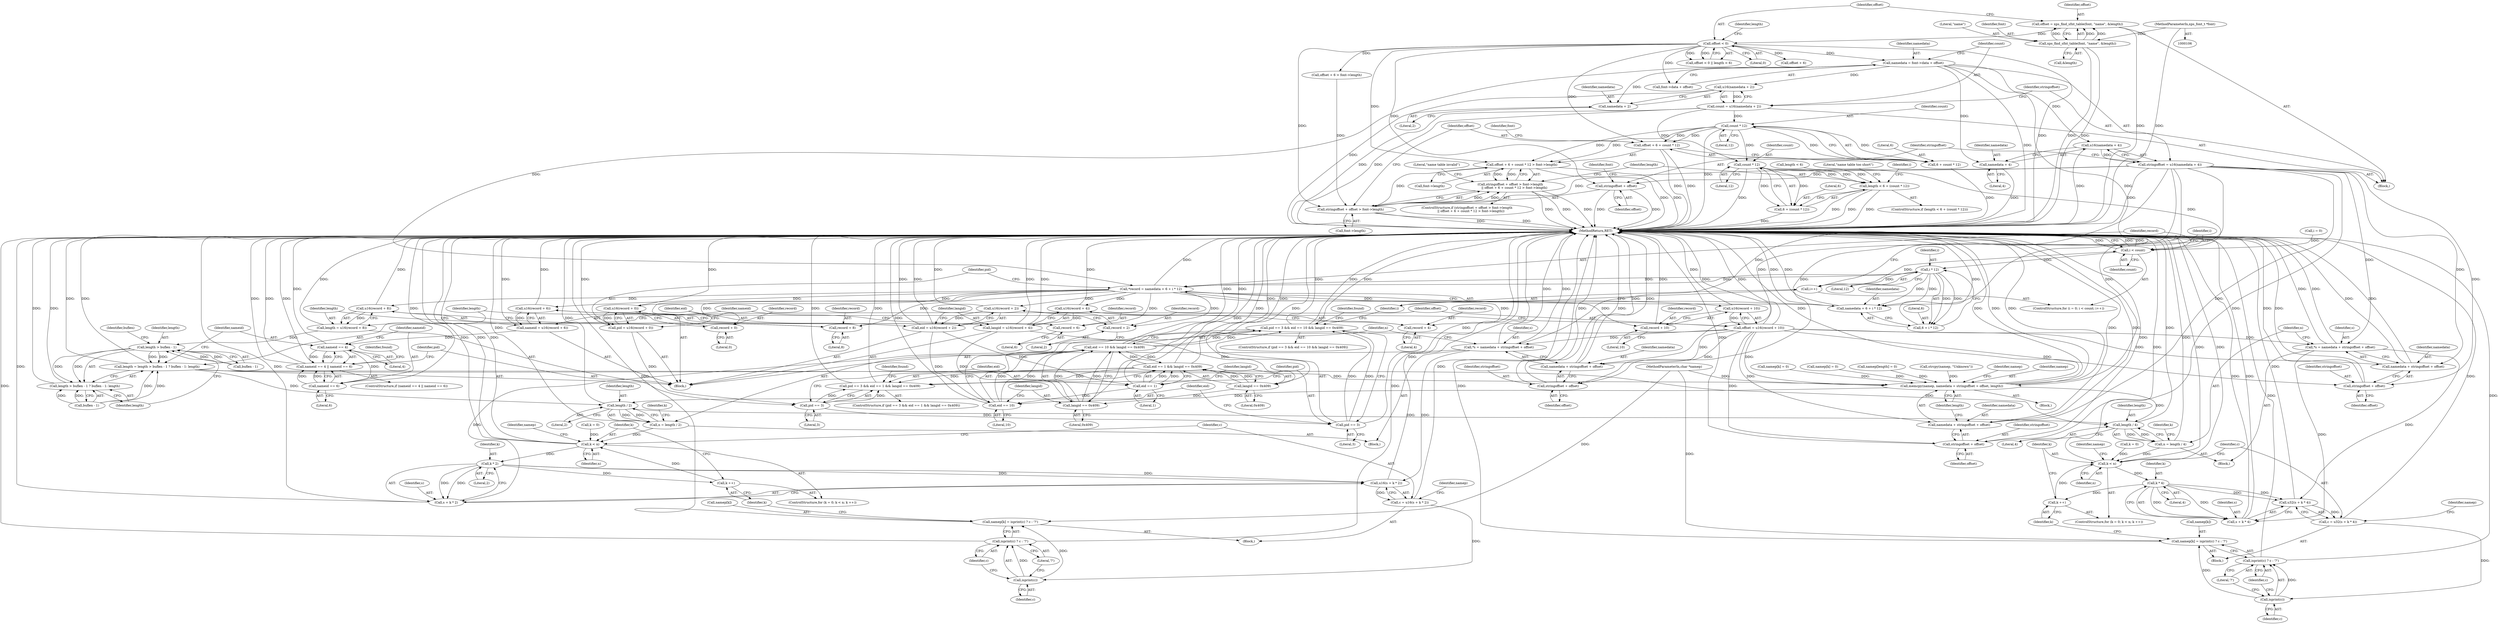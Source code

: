 digraph "0_ghostscript_3c2aebbedd37fab054e80f2e315de07d7e9b5bdb@integer" {
"1000156" [label="(Call,namedata = font->data + offset)"];
"1000134" [label="(Call,offset < 0)"];
"1000125" [label="(Call,offset = xps_find_sfnt_table(font, \"name\", &length))"];
"1000127" [label="(Call,xps_find_sfnt_table(font, \"name\", &length))"];
"1000107" [label="(MethodParameterIn,xps_font_t *font)"];
"1000165" [label="(Call,u16(namedata + 2))"];
"1000163" [label="(Call,count = u16(namedata + 2))"];
"1000189" [label="(Call,count * 12)"];
"1000184" [label="(Call,offset + 6 + count * 12 > font->length)"];
"1000176" [label="(Call,stringoffset + offset > font->length\n        || offset + 6 + count * 12 > font->length)"];
"1000185" [label="(Call,offset + 6 + count * 12)"];
"1000187" [label="(Call,6 + count * 12)"];
"1000204" [label="(Call,count * 12)"];
"1000200" [label="(Call,length < 6 + (count * 12))"];
"1000202" [label="(Call,6 + (count * 12))"];
"1000215" [label="(Call,i < count)"];
"1000228" [label="(Call,i * 12)"];
"1000218" [label="(Call,i++)"];
"1000222" [label="(Call,*record = namedata + 6 + i * 12)"];
"1000234" [label="(Call,u16(record + 0))"];
"1000232" [label="(Call,pid = u16(record + 0))"];
"1000315" [label="(Call,pid == 3)"];
"1000314" [label="(Call,pid == 3 && eid == 1 && langid == 0x409)"];
"1000383" [label="(Call,pid == 3)"];
"1000382" [label="(Call,pid == 3 && eid == 10 && langid == 0x409)"];
"1000235" [label="(Call,record + 0)"];
"1000241" [label="(Call,u16(record + 2))"];
"1000239" [label="(Call,eid = u16(record + 2))"];
"1000319" [label="(Call,eid == 1)"];
"1000318" [label="(Call,eid == 1 && langid == 0x409)"];
"1000386" [label="(Call,eid == 10 && langid == 0x409)"];
"1000387" [label="(Call,eid == 10)"];
"1000242" [label="(Call,record + 2)"];
"1000248" [label="(Call,u16(record + 4))"];
"1000246" [label="(Call,langid = u16(record + 4))"];
"1000322" [label="(Call,langid == 0x409)"];
"1000390" [label="(Call,langid == 0x409)"];
"1000249" [label="(Call,record + 4)"];
"1000255" [label="(Call,u16(record + 6))"];
"1000253" [label="(Call,nameid = u16(record + 6))"];
"1000285" [label="(Call,nameid == 4)"];
"1000284" [label="(Call,nameid == 4 || nameid == 6)"];
"1000288" [label="(Call,nameid == 6)"];
"1000256" [label="(Call,record + 6)"];
"1000261" [label="(Call,u16(record + 8))"];
"1000259" [label="(Call,length = u16(record + 8))"];
"1000274" [label="(Call,length > buflen - 1)"];
"1000271" [label="(Call,length = length > buflen - 1 ? buflen - 1: length)"];
"1000297" [label="(Call,memcpy(namep, namedata + stringoffset + offset, length))"];
"1000342" [label="(Call,length / 2)"];
"1000340" [label="(Call,n = length / 2)"];
"1000349" [label="(Call,k < n)"];
"1000361" [label="(Call,k * 2)"];
"1000352" [label="(Call,k ++)"];
"1000358" [label="(Call,u16(s + k * 2))"];
"1000356" [label="(Call,c = u16(s + k * 2))"];
"1000369" [label="(Call,isprint(c))"];
"1000364" [label="(Call,namep[k] = isprint(c) ? c : '?')"];
"1000368" [label="(Call,isprint(c) ? c : '?')"];
"1000359" [label="(Call,s + k * 2)"];
"1000410" [label="(Call,length / 4)"];
"1000408" [label="(Call,n = length / 4)"];
"1000417" [label="(Call,k < n)"];
"1000429" [label="(Call,k * 4)"];
"1000420" [label="(Call,k ++)"];
"1000426" [label="(Call,u32(s + k * 4))"];
"1000424" [label="(Call,c = u32(s + k * 4))"];
"1000437" [label="(Call,isprint(c))"];
"1000432" [label="(Call,namep[k] = isprint(c) ? c : '?')"];
"1000436" [label="(Call,isprint(c) ? c : '?')"];
"1000427" [label="(Call,s + k * 4)"];
"1000273" [label="(Call,length > buflen - 1 ? buflen - 1: length)"];
"1000262" [label="(Call,record + 8)"];
"1000267" [label="(Call,u16(record + 10))"];
"1000265" [label="(Call,offset = u16(record + 10))"];
"1000299" [label="(Call,namedata + stringoffset + offset)"];
"1000301" [label="(Call,stringoffset + offset)"];
"1000332" [label="(Call,*s = namedata + stringoffset + offset)"];
"1000334" [label="(Call,namedata + stringoffset + offset)"];
"1000336" [label="(Call,stringoffset + offset)"];
"1000400" [label="(Call,*s = namedata + stringoffset + offset)"];
"1000402" [label="(Call,namedata + stringoffset + offset)"];
"1000404" [label="(Call,stringoffset + offset)"];
"1000268" [label="(Call,record + 10)"];
"1000224" [label="(Call,namedata + 6 + i * 12)"];
"1000226" [label="(Call,6 + i * 12)"];
"1000166" [label="(Call,namedata + 2)"];
"1000171" [label="(Call,u16(namedata + 4))"];
"1000169" [label="(Call,stringoffset = u16(namedata + 4))"];
"1000177" [label="(Call,stringoffset + offset > font->length)"];
"1000178" [label="(Call,stringoffset + offset)"];
"1000172" [label="(Call,namedata + 4)"];
"1000204" [label="(Call,count * 12)"];
"1000335" [label="(Identifier,namedata)"];
"1000170" [label="(Identifier,stringoffset)"];
"1000191" [label="(Literal,12)"];
"1000257" [label="(Identifier,record)"];
"1000296" [label="(Block,)"];
"1000217" [label="(Identifier,count)"];
"1000284" [label="(Call,nameid == 4 || nameid == 6)"];
"1000398" [label="(Block,)"];
"1000343" [label="(Identifier,length)"];
"1000180" [label="(Identifier,offset)"];
"1000297" [label="(Call,memcpy(namep, namedata + stringoffset + offset, length))"];
"1000436" [label="(Call,isprint(c) ? c : '?')"];
"1000255" [label="(Call,u16(record + 6))"];
"1000409" [label="(Identifier,n)"];
"1000176" [label="(Call,stringoffset + offset > font->length\n        || offset + 6 + count * 12 > font->length)"];
"1000316" [label="(Identifier,pid)"];
"1000323" [label="(Identifier,langid)"];
"1000146" [label="(Call,offset + 6)"];
"1000337" [label="(Identifier,stringoffset)"];
"1000304" [label="(Identifier,length)"];
"1000384" [label="(Identifier,pid)"];
"1000228" [label="(Call,i * 12)"];
"1000419" [label="(Identifier,n)"];
"1000145" [label="(Call,offset + 6 > font->length)"];
"1000362" [label="(Identifier,k)"];
"1000347" [label="(Identifier,k)"];
"1000261" [label="(Call,u16(record + 8))"];
"1000265" [label="(Call,offset = u16(record + 10))"];
"1000248" [label="(Call,u16(record + 4))"];
"1000373" [label="(Call,namep[k] = 0)"];
"1000190" [label="(Identifier,count)"];
"1000387" [label="(Call,eid == 10)"];
"1000350" [label="(Identifier,k)"];
"1000181" [label="(Call,font->length)"];
"1000319" [label="(Call,eid == 1)"];
"1000428" [label="(Identifier,s)"];
"1000126" [label="(Identifier,offset)"];
"1000340" [label="(Call,n = length / 2)"];
"1000375" [label="(Identifier,namep)"];
"1000263" [label="(Identifier,record)"];
"1000299" [label="(Call,namedata + stringoffset + offset)"];
"1000256" [label="(Call,record + 6)"];
"1000420" [label="(Call,k ++)"];
"1000400" [label="(Call,*s = namedata + stringoffset + offset)"];
"1000237" [label="(Literal,0)"];
"1000385" [label="(Literal,3)"];
"1000206" [label="(Literal,12)"];
"1000424" [label="(Call,c = u32(s + k * 4))"];
"1000266" [label="(Identifier,offset)"];
"1000313" [label="(ControlStructure,if (pid == 3 && eid == 1 && langid == 0x409))"];
"1000369" [label="(Call,isprint(c))"];
"1000429" [label="(Call,k * 4)"];
"1000285" [label="(Call,nameid == 4)"];
"1000133" [label="(Call,offset < 0 || length < 6)"];
"1000406" [label="(Identifier,offset)"];
"1000213" [label="(Identifier,i)"];
"1000137" [label="(Call,length < 6)"];
"1000358" [label="(Call,u16(s + k * 2))"];
"1000388" [label="(Identifier,eid)"];
"1000227" [label="(Literal,6)"];
"1000381" [label="(ControlStructure,if (pid == 3 && eid == 10 && langid == 0x409))"];
"1000426" [label="(Call,u32(s + k * 4))"];
"1000165" [label="(Call,u16(namedata + 2))"];
"1000239" [label="(Call,eid = u16(record + 2))"];
"1000356" [label="(Call,c = u16(s + k * 2))"];
"1000244" [label="(Literal,2)"];
"1000258" [label="(Literal,6)"];
"1000417" [label="(Call,k < n)"];
"1000202" [label="(Call,6 + (count * 12))"];
"1000251" [label="(Literal,4)"];
"1000193" [label="(Identifier,font)"];
"1000315" [label="(Call,pid == 3)"];
"1000328" [label="(Identifier,found)"];
"1000354" [label="(Block,)"];
"1000216" [label="(Identifier,i)"];
"1000219" [label="(Identifier,i)"];
"1000443" [label="(Identifier,namep)"];
"1000414" [label="(Call,k = 0)"];
"1000431" [label="(Literal,4)"];
"1000289" [label="(Identifier,nameid)"];
"1000430" [label="(Identifier,k)"];
"1000156" [label="(Call,namedata = font->data + offset)"];
"1000177" [label="(Call,stringoffset + offset > font->length)"];
"1000314" [label="(Call,pid == 3 && eid == 1 && langid == 0x409)"];
"1000427" [label="(Call,s + k * 4)"];
"1000336" [label="(Call,stringoffset + offset)"];
"1000365" [label="(Call,namep[k])"];
"1000127" [label="(Call,xps_find_sfnt_table(font, \"name\", &length))"];
"1000224" [label="(Call,namedata + 6 + i * 12)"];
"1000334" [label="(Call,namedata + stringoffset + offset)"];
"1000267" [label="(Call,u16(record + 10))"];
"1000346" [label="(Call,k = 0)"];
"1000404" [label="(Call,stringoffset + offset)"];
"1000422" [label="(Block,)"];
"1000441" [label="(Call,namep[k] = 0)"];
"1000402" [label="(Call,namedata + stringoffset + offset)"];
"1000382" [label="(Call,pid == 3 && eid == 10 && langid == 0x409)"];
"1000421" [label="(Identifier,k)"];
"1000440" [label="(Literal,'?')"];
"1000167" [label="(Identifier,namedata)"];
"1000188" [label="(Literal,6)"];
"1000345" [label="(ControlStructure,for (k = 0; k < n; k ++))"];
"1000333" [label="(Identifier,s)"];
"1000415" [label="(Identifier,k)"];
"1000199" [label="(ControlStructure,if (length < 6 + (count * 12)))"];
"1000192" [label="(Call,font->length)"];
"1000396" [label="(Identifier,found)"];
"1000226" [label="(Call,6 + i * 12)"];
"1000185" [label="(Call,offset + 6 + count * 12)"];
"1000264" [label="(Literal,8)"];
"1000408" [label="(Call,n = length / 4)"];
"1000242" [label="(Call,record + 2)"];
"1000403" [label="(Identifier,namedata)"];
"1000320" [label="(Identifier,eid)"];
"1000283" [label="(ControlStructure,if (nameid == 4 || nameid == 6))"];
"1000332" [label="(Call,*s = namedata + stringoffset + offset)"];
"1000425" [label="(Identifier,c)"];
"1000352" [label="(Call,k ++)"];
"1000338" [label="(Identifier,offset)"];
"1000171" [label="(Call,u16(namedata + 4))"];
"1000215" [label="(Call,i < count)"];
"1000230" [label="(Literal,12)"];
"1000243" [label="(Identifier,record)"];
"1000290" [label="(Literal,6)"];
"1000305" [label="(Call,namep[length] = 0)"];
"1000175" [label="(ControlStructure,if (stringoffset + offset > font->length\n        || offset + 6 + count * 12 > font->length))"];
"1000249" [label="(Call,record + 4)"];
"1000166" [label="(Call,namedata + 2)"];
"1000247" [label="(Identifier,langid)"];
"1000392" [label="(Literal,0x409)"];
"1000364" [label="(Call,namep[k] = isprint(c) ? c : '?')"];
"1000246" [label="(Call,langid = u16(record + 4))"];
"1000212" [label="(Call,i = 0)"];
"1000174" [label="(Literal,4)"];
"1000225" [label="(Identifier,namedata)"];
"1000125" [label="(Call,offset = xps_find_sfnt_table(font, \"name\", &length))"];
"1000439" [label="(Identifier,c)"];
"1000302" [label="(Identifier,stringoffset)"];
"1000253" [label="(Call,nameid = u16(record + 6))"];
"1000234" [label="(Call,u16(record + 0))"];
"1000342" [label="(Call,length / 2)"];
"1000182" [label="(Identifier,font)"];
"1000223" [label="(Identifier,record)"];
"1000218" [label="(Call,i++)"];
"1000361" [label="(Call,k * 2)"];
"1000412" [label="(Literal,4)"];
"1000122" [label="(Call,strcpy(namep, \"Unknown\"))"];
"1000303" [label="(Identifier,offset)"];
"1000351" [label="(Identifier,n)"];
"1000279" [label="(Call,buflen - 1)"];
"1000179" [label="(Identifier,stringoffset)"];
"1000250" [label="(Identifier,record)"];
"1000433" [label="(Call,namep[k])"];
"1000434" [label="(Identifier,namep)"];
"1000189" [label="(Call,count * 12)"];
"1000280" [label="(Identifier,buflen)"];
"1000241" [label="(Call,u16(record + 2))"];
"1000205" [label="(Identifier,count)"];
"1000410" [label="(Call,length / 4)"];
"1000383" [label="(Call,pid == 3)"];
"1000240" [label="(Identifier,eid)"];
"1000330" [label="(Block,)"];
"1000129" [label="(Literal,\"name\")"];
"1000401" [label="(Identifier,s)"];
"1000405" [label="(Identifier,stringoffset)"];
"1000110" [label="(Block,)"];
"1000187" [label="(Call,6 + count * 12)"];
"1000260" [label="(Identifier,length)"];
"1000437" [label="(Call,isprint(c))"];
"1000211" [label="(ControlStructure,for (i = 0; i < count; i++))"];
"1000184" [label="(Call,offset + 6 + count * 12 > font->length)"];
"1000288" [label="(Call,nameid == 6)"];
"1000318" [label="(Call,eid == 1 && langid == 0x409)"];
"1000169" [label="(Call,stringoffset = u16(namedata + 4))"];
"1000368" [label="(Call,isprint(c) ? c : '?')"];
"1000233" [label="(Identifier,pid)"];
"1000341" [label="(Identifier,n)"];
"1000307" [label="(Identifier,namep)"];
"1000301" [label="(Call,stringoffset + offset)"];
"1000360" [label="(Identifier,s)"];
"1000321" [label="(Literal,1)"];
"1000391" [label="(Identifier,langid)"];
"1000282" [label="(Identifier,length)"];
"1000294" [label="(Identifier,found)"];
"1000349" [label="(Call,k < n)"];
"1000128" [label="(Identifier,font)"];
"1000268" [label="(Call,record + 10)"];
"1000322" [label="(Call,langid == 0x409)"];
"1000418" [label="(Identifier,k)"];
"1000235" [label="(Call,record + 0)"];
"1000186" [label="(Identifier,offset)"];
"1000107" [label="(MethodParameterIn,xps_font_t *font)"];
"1000274" [label="(Call,length > buflen - 1)"];
"1000135" [label="(Identifier,offset)"];
"1000232" [label="(Call,pid = u16(record + 0))"];
"1000438" [label="(Identifier,c)"];
"1000197" [label="(Literal,\"name table invalid\")"];
"1000359" [label="(Call,s + k * 2)"];
"1000164" [label="(Identifier,count)"];
"1000138" [label="(Identifier,length)"];
"1000275" [label="(Identifier,length)"];
"1000229" [label="(Identifier,i)"];
"1000273" [label="(Call,length > buflen - 1 ? buflen - 1: length)"];
"1000203" [label="(Literal,6)"];
"1000262" [label="(Call,record + 8)"];
"1000254" [label="(Identifier,nameid)"];
"1000286" [label="(Identifier,nameid)"];
"1000163" [label="(Call,count = u16(namedata + 2))"];
"1000201" [label="(Identifier,length)"];
"1000357" [label="(Identifier,c)"];
"1000366" [label="(Identifier,namep)"];
"1000413" [label="(ControlStructure,for (k = 0; k < n; k ++))"];
"1000173" [label="(Identifier,namedata)"];
"1000236" [label="(Identifier,record)"];
"1000157" [label="(Identifier,namedata)"];
"1000372" [label="(Literal,'?')"];
"1000270" [label="(Literal,10)"];
"1000272" [label="(Identifier,length)"];
"1000136" [label="(Literal,0)"];
"1000271" [label="(Call,length = length > buflen - 1 ? buflen - 1: length)"];
"1000353" [label="(Identifier,k)"];
"1000300" [label="(Identifier,namedata)"];
"1000220" [label="(Block,)"];
"1000390" [label="(Call,langid == 0x409)"];
"1000287" [label="(Literal,4)"];
"1000158" [label="(Call,font->data + offset)"];
"1000298" [label="(Identifier,namep)"];
"1000269" [label="(Identifier,record)"];
"1000200" [label="(Call,length < 6 + (count * 12))"];
"1000317" [label="(Literal,3)"];
"1000209" [label="(Literal,\"name table too short\")"];
"1000222" [label="(Call,*record = namedata + 6 + i * 12)"];
"1000370" [label="(Identifier,c)"];
"1000371" [label="(Identifier,c)"];
"1000363" [label="(Literal,2)"];
"1000389" [label="(Literal,10)"];
"1000344" [label="(Literal,2)"];
"1000259" [label="(Call,length = u16(record + 8))"];
"1000178" [label="(Call,stringoffset + offset)"];
"1000386" [label="(Call,eid == 10 && langid == 0x409)"];
"1000324" [label="(Literal,0x409)"];
"1000411" [label="(Identifier,length)"];
"1000130" [label="(Call,&length)"];
"1000108" [label="(MethodParameterIn,char *namep)"];
"1000134" [label="(Call,offset < 0)"];
"1000276" [label="(Call,buflen - 1)"];
"1000432" [label="(Call,namep[k] = isprint(c) ? c : '?')"];
"1000168" [label="(Literal,2)"];
"1000172" [label="(Call,namedata + 4)"];
"1000449" [label="(MethodReturn,RET)"];
"1000156" -> "1000110"  [label="AST: "];
"1000156" -> "1000158"  [label="CFG: "];
"1000157" -> "1000156"  [label="AST: "];
"1000158" -> "1000156"  [label="AST: "];
"1000164" -> "1000156"  [label="CFG: "];
"1000156" -> "1000449"  [label="DDG: "];
"1000134" -> "1000156"  [label="DDG: "];
"1000156" -> "1000165"  [label="DDG: "];
"1000156" -> "1000166"  [label="DDG: "];
"1000156" -> "1000171"  [label="DDG: "];
"1000156" -> "1000172"  [label="DDG: "];
"1000156" -> "1000222"  [label="DDG: "];
"1000156" -> "1000224"  [label="DDG: "];
"1000134" -> "1000133"  [label="AST: "];
"1000134" -> "1000136"  [label="CFG: "];
"1000135" -> "1000134"  [label="AST: "];
"1000136" -> "1000134"  [label="AST: "];
"1000138" -> "1000134"  [label="CFG: "];
"1000133" -> "1000134"  [label="CFG: "];
"1000134" -> "1000449"  [label="DDG: "];
"1000134" -> "1000133"  [label="DDG: "];
"1000134" -> "1000133"  [label="DDG: "];
"1000125" -> "1000134"  [label="DDG: "];
"1000134" -> "1000145"  [label="DDG: "];
"1000134" -> "1000146"  [label="DDG: "];
"1000134" -> "1000158"  [label="DDG: "];
"1000134" -> "1000177"  [label="DDG: "];
"1000134" -> "1000178"  [label="DDG: "];
"1000134" -> "1000184"  [label="DDG: "];
"1000134" -> "1000185"  [label="DDG: "];
"1000125" -> "1000110"  [label="AST: "];
"1000125" -> "1000127"  [label="CFG: "];
"1000126" -> "1000125"  [label="AST: "];
"1000127" -> "1000125"  [label="AST: "];
"1000135" -> "1000125"  [label="CFG: "];
"1000125" -> "1000449"  [label="DDG: "];
"1000127" -> "1000125"  [label="DDG: "];
"1000127" -> "1000125"  [label="DDG: "];
"1000127" -> "1000125"  [label="DDG: "];
"1000127" -> "1000130"  [label="CFG: "];
"1000128" -> "1000127"  [label="AST: "];
"1000129" -> "1000127"  [label="AST: "];
"1000130" -> "1000127"  [label="AST: "];
"1000127" -> "1000449"  [label="DDG: "];
"1000127" -> "1000449"  [label="DDG: "];
"1000107" -> "1000127"  [label="DDG: "];
"1000107" -> "1000106"  [label="AST: "];
"1000107" -> "1000449"  [label="DDG: "];
"1000165" -> "1000163"  [label="AST: "];
"1000165" -> "1000166"  [label="CFG: "];
"1000166" -> "1000165"  [label="AST: "];
"1000163" -> "1000165"  [label="CFG: "];
"1000165" -> "1000449"  [label="DDG: "];
"1000165" -> "1000163"  [label="DDG: "];
"1000163" -> "1000110"  [label="AST: "];
"1000164" -> "1000163"  [label="AST: "];
"1000170" -> "1000163"  [label="CFG: "];
"1000163" -> "1000449"  [label="DDG: "];
"1000163" -> "1000449"  [label="DDG: "];
"1000163" -> "1000189"  [label="DDG: "];
"1000163" -> "1000204"  [label="DDG: "];
"1000189" -> "1000187"  [label="AST: "];
"1000189" -> "1000191"  [label="CFG: "];
"1000190" -> "1000189"  [label="AST: "];
"1000191" -> "1000189"  [label="AST: "];
"1000187" -> "1000189"  [label="CFG: "];
"1000189" -> "1000449"  [label="DDG: "];
"1000189" -> "1000184"  [label="DDG: "];
"1000189" -> "1000184"  [label="DDG: "];
"1000189" -> "1000185"  [label="DDG: "];
"1000189" -> "1000185"  [label="DDG: "];
"1000189" -> "1000187"  [label="DDG: "];
"1000189" -> "1000187"  [label="DDG: "];
"1000189" -> "1000204"  [label="DDG: "];
"1000184" -> "1000176"  [label="AST: "];
"1000184" -> "1000192"  [label="CFG: "];
"1000185" -> "1000184"  [label="AST: "];
"1000192" -> "1000184"  [label="AST: "];
"1000176" -> "1000184"  [label="CFG: "];
"1000184" -> "1000449"  [label="DDG: "];
"1000184" -> "1000449"  [label="DDG: "];
"1000184" -> "1000176"  [label="DDG: "];
"1000184" -> "1000176"  [label="DDG: "];
"1000177" -> "1000184"  [label="DDG: "];
"1000176" -> "1000175"  [label="AST: "];
"1000176" -> "1000177"  [label="CFG: "];
"1000177" -> "1000176"  [label="AST: "];
"1000197" -> "1000176"  [label="CFG: "];
"1000201" -> "1000176"  [label="CFG: "];
"1000176" -> "1000449"  [label="DDG: "];
"1000176" -> "1000449"  [label="DDG: "];
"1000176" -> "1000449"  [label="DDG: "];
"1000177" -> "1000176"  [label="DDG: "];
"1000177" -> "1000176"  [label="DDG: "];
"1000185" -> "1000187"  [label="CFG: "];
"1000186" -> "1000185"  [label="AST: "];
"1000187" -> "1000185"  [label="AST: "];
"1000193" -> "1000185"  [label="CFG: "];
"1000185" -> "1000449"  [label="DDG: "];
"1000185" -> "1000449"  [label="DDG: "];
"1000188" -> "1000187"  [label="AST: "];
"1000187" -> "1000449"  [label="DDG: "];
"1000204" -> "1000202"  [label="AST: "];
"1000204" -> "1000206"  [label="CFG: "];
"1000205" -> "1000204"  [label="AST: "];
"1000206" -> "1000204"  [label="AST: "];
"1000202" -> "1000204"  [label="CFG: "];
"1000204" -> "1000449"  [label="DDG: "];
"1000204" -> "1000200"  [label="DDG: "];
"1000204" -> "1000200"  [label="DDG: "];
"1000204" -> "1000202"  [label="DDG: "];
"1000204" -> "1000202"  [label="DDG: "];
"1000204" -> "1000215"  [label="DDG: "];
"1000200" -> "1000199"  [label="AST: "];
"1000200" -> "1000202"  [label="CFG: "];
"1000201" -> "1000200"  [label="AST: "];
"1000202" -> "1000200"  [label="AST: "];
"1000209" -> "1000200"  [label="CFG: "];
"1000213" -> "1000200"  [label="CFG: "];
"1000200" -> "1000449"  [label="DDG: "];
"1000200" -> "1000449"  [label="DDG: "];
"1000200" -> "1000449"  [label="DDG: "];
"1000137" -> "1000200"  [label="DDG: "];
"1000203" -> "1000202"  [label="AST: "];
"1000202" -> "1000449"  [label="DDG: "];
"1000215" -> "1000211"  [label="AST: "];
"1000215" -> "1000217"  [label="CFG: "];
"1000216" -> "1000215"  [label="AST: "];
"1000217" -> "1000215"  [label="AST: "];
"1000223" -> "1000215"  [label="CFG: "];
"1000449" -> "1000215"  [label="CFG: "];
"1000215" -> "1000449"  [label="DDG: "];
"1000215" -> "1000449"  [label="DDG: "];
"1000215" -> "1000449"  [label="DDG: "];
"1000218" -> "1000215"  [label="DDG: "];
"1000212" -> "1000215"  [label="DDG: "];
"1000215" -> "1000228"  [label="DDG: "];
"1000228" -> "1000226"  [label="AST: "];
"1000228" -> "1000230"  [label="CFG: "];
"1000229" -> "1000228"  [label="AST: "];
"1000230" -> "1000228"  [label="AST: "];
"1000226" -> "1000228"  [label="CFG: "];
"1000228" -> "1000218"  [label="DDG: "];
"1000228" -> "1000222"  [label="DDG: "];
"1000228" -> "1000222"  [label="DDG: "];
"1000228" -> "1000224"  [label="DDG: "];
"1000228" -> "1000224"  [label="DDG: "];
"1000228" -> "1000226"  [label="DDG: "];
"1000228" -> "1000226"  [label="DDG: "];
"1000218" -> "1000211"  [label="AST: "];
"1000218" -> "1000219"  [label="CFG: "];
"1000219" -> "1000218"  [label="AST: "];
"1000216" -> "1000218"  [label="CFG: "];
"1000222" -> "1000220"  [label="AST: "];
"1000222" -> "1000224"  [label="CFG: "];
"1000223" -> "1000222"  [label="AST: "];
"1000224" -> "1000222"  [label="AST: "];
"1000233" -> "1000222"  [label="CFG: "];
"1000222" -> "1000449"  [label="DDG: "];
"1000222" -> "1000234"  [label="DDG: "];
"1000222" -> "1000235"  [label="DDG: "];
"1000222" -> "1000241"  [label="DDG: "];
"1000222" -> "1000242"  [label="DDG: "];
"1000222" -> "1000248"  [label="DDG: "];
"1000222" -> "1000249"  [label="DDG: "];
"1000222" -> "1000255"  [label="DDG: "];
"1000222" -> "1000256"  [label="DDG: "];
"1000222" -> "1000261"  [label="DDG: "];
"1000222" -> "1000262"  [label="DDG: "];
"1000222" -> "1000267"  [label="DDG: "];
"1000222" -> "1000268"  [label="DDG: "];
"1000234" -> "1000232"  [label="AST: "];
"1000234" -> "1000235"  [label="CFG: "];
"1000235" -> "1000234"  [label="AST: "];
"1000232" -> "1000234"  [label="CFG: "];
"1000234" -> "1000449"  [label="DDG: "];
"1000234" -> "1000232"  [label="DDG: "];
"1000232" -> "1000220"  [label="AST: "];
"1000233" -> "1000232"  [label="AST: "];
"1000240" -> "1000232"  [label="CFG: "];
"1000232" -> "1000449"  [label="DDG: "];
"1000232" -> "1000315"  [label="DDG: "];
"1000315" -> "1000314"  [label="AST: "];
"1000315" -> "1000317"  [label="CFG: "];
"1000316" -> "1000315"  [label="AST: "];
"1000317" -> "1000315"  [label="AST: "];
"1000320" -> "1000315"  [label="CFG: "];
"1000314" -> "1000315"  [label="CFG: "];
"1000315" -> "1000314"  [label="DDG: "];
"1000315" -> "1000314"  [label="DDG: "];
"1000315" -> "1000383"  [label="DDG: "];
"1000314" -> "1000313"  [label="AST: "];
"1000314" -> "1000318"  [label="CFG: "];
"1000318" -> "1000314"  [label="AST: "];
"1000328" -> "1000314"  [label="CFG: "];
"1000384" -> "1000314"  [label="CFG: "];
"1000314" -> "1000449"  [label="DDG: "];
"1000314" -> "1000449"  [label="DDG: "];
"1000318" -> "1000314"  [label="DDG: "];
"1000318" -> "1000314"  [label="DDG: "];
"1000383" -> "1000382"  [label="AST: "];
"1000383" -> "1000385"  [label="CFG: "];
"1000384" -> "1000383"  [label="AST: "];
"1000385" -> "1000383"  [label="AST: "];
"1000388" -> "1000383"  [label="CFG: "];
"1000382" -> "1000383"  [label="CFG: "];
"1000383" -> "1000449"  [label="DDG: "];
"1000383" -> "1000382"  [label="DDG: "];
"1000383" -> "1000382"  [label="DDG: "];
"1000382" -> "1000381"  [label="AST: "];
"1000382" -> "1000386"  [label="CFG: "];
"1000386" -> "1000382"  [label="AST: "];
"1000396" -> "1000382"  [label="CFG: "];
"1000219" -> "1000382"  [label="CFG: "];
"1000382" -> "1000449"  [label="DDG: "];
"1000382" -> "1000449"  [label="DDG: "];
"1000382" -> "1000449"  [label="DDG: "];
"1000386" -> "1000382"  [label="DDG: "];
"1000386" -> "1000382"  [label="DDG: "];
"1000235" -> "1000237"  [label="CFG: "];
"1000236" -> "1000235"  [label="AST: "];
"1000237" -> "1000235"  [label="AST: "];
"1000241" -> "1000239"  [label="AST: "];
"1000241" -> "1000242"  [label="CFG: "];
"1000242" -> "1000241"  [label="AST: "];
"1000239" -> "1000241"  [label="CFG: "];
"1000241" -> "1000449"  [label="DDG: "];
"1000241" -> "1000239"  [label="DDG: "];
"1000239" -> "1000220"  [label="AST: "];
"1000240" -> "1000239"  [label="AST: "];
"1000247" -> "1000239"  [label="CFG: "];
"1000239" -> "1000449"  [label="DDG: "];
"1000239" -> "1000449"  [label="DDG: "];
"1000239" -> "1000319"  [label="DDG: "];
"1000239" -> "1000387"  [label="DDG: "];
"1000319" -> "1000318"  [label="AST: "];
"1000319" -> "1000321"  [label="CFG: "];
"1000320" -> "1000319"  [label="AST: "];
"1000321" -> "1000319"  [label="AST: "];
"1000323" -> "1000319"  [label="CFG: "];
"1000318" -> "1000319"  [label="CFG: "];
"1000319" -> "1000449"  [label="DDG: "];
"1000319" -> "1000318"  [label="DDG: "];
"1000319" -> "1000318"  [label="DDG: "];
"1000319" -> "1000387"  [label="DDG: "];
"1000318" -> "1000322"  [label="CFG: "];
"1000322" -> "1000318"  [label="AST: "];
"1000318" -> "1000449"  [label="DDG: "];
"1000318" -> "1000449"  [label="DDG: "];
"1000322" -> "1000318"  [label="DDG: "];
"1000322" -> "1000318"  [label="DDG: "];
"1000386" -> "1000318"  [label="DDG: "];
"1000318" -> "1000386"  [label="DDG: "];
"1000386" -> "1000387"  [label="CFG: "];
"1000386" -> "1000390"  [label="CFG: "];
"1000387" -> "1000386"  [label="AST: "];
"1000390" -> "1000386"  [label="AST: "];
"1000386" -> "1000449"  [label="DDG: "];
"1000386" -> "1000449"  [label="DDG: "];
"1000387" -> "1000386"  [label="DDG: "];
"1000387" -> "1000386"  [label="DDG: "];
"1000390" -> "1000386"  [label="DDG: "];
"1000390" -> "1000386"  [label="DDG: "];
"1000387" -> "1000389"  [label="CFG: "];
"1000388" -> "1000387"  [label="AST: "];
"1000389" -> "1000387"  [label="AST: "];
"1000391" -> "1000387"  [label="CFG: "];
"1000387" -> "1000449"  [label="DDG: "];
"1000242" -> "1000244"  [label="CFG: "];
"1000243" -> "1000242"  [label="AST: "];
"1000244" -> "1000242"  [label="AST: "];
"1000248" -> "1000246"  [label="AST: "];
"1000248" -> "1000249"  [label="CFG: "];
"1000249" -> "1000248"  [label="AST: "];
"1000246" -> "1000248"  [label="CFG: "];
"1000248" -> "1000449"  [label="DDG: "];
"1000248" -> "1000246"  [label="DDG: "];
"1000246" -> "1000220"  [label="AST: "];
"1000247" -> "1000246"  [label="AST: "];
"1000254" -> "1000246"  [label="CFG: "];
"1000246" -> "1000449"  [label="DDG: "];
"1000246" -> "1000449"  [label="DDG: "];
"1000246" -> "1000322"  [label="DDG: "];
"1000246" -> "1000390"  [label="DDG: "];
"1000322" -> "1000324"  [label="CFG: "];
"1000323" -> "1000322"  [label="AST: "];
"1000324" -> "1000322"  [label="AST: "];
"1000322" -> "1000449"  [label="DDG: "];
"1000322" -> "1000390"  [label="DDG: "];
"1000390" -> "1000392"  [label="CFG: "];
"1000391" -> "1000390"  [label="AST: "];
"1000392" -> "1000390"  [label="AST: "];
"1000390" -> "1000449"  [label="DDG: "];
"1000249" -> "1000251"  [label="CFG: "];
"1000250" -> "1000249"  [label="AST: "];
"1000251" -> "1000249"  [label="AST: "];
"1000255" -> "1000253"  [label="AST: "];
"1000255" -> "1000256"  [label="CFG: "];
"1000256" -> "1000255"  [label="AST: "];
"1000253" -> "1000255"  [label="CFG: "];
"1000255" -> "1000449"  [label="DDG: "];
"1000255" -> "1000253"  [label="DDG: "];
"1000253" -> "1000220"  [label="AST: "];
"1000254" -> "1000253"  [label="AST: "];
"1000260" -> "1000253"  [label="CFG: "];
"1000253" -> "1000449"  [label="DDG: "];
"1000253" -> "1000285"  [label="DDG: "];
"1000285" -> "1000284"  [label="AST: "];
"1000285" -> "1000287"  [label="CFG: "];
"1000286" -> "1000285"  [label="AST: "];
"1000287" -> "1000285"  [label="AST: "];
"1000289" -> "1000285"  [label="CFG: "];
"1000284" -> "1000285"  [label="CFG: "];
"1000285" -> "1000449"  [label="DDG: "];
"1000285" -> "1000284"  [label="DDG: "];
"1000285" -> "1000284"  [label="DDG: "];
"1000285" -> "1000288"  [label="DDG: "];
"1000284" -> "1000283"  [label="AST: "];
"1000284" -> "1000288"  [label="CFG: "];
"1000288" -> "1000284"  [label="AST: "];
"1000294" -> "1000284"  [label="CFG: "];
"1000316" -> "1000284"  [label="CFG: "];
"1000284" -> "1000449"  [label="DDG: "];
"1000284" -> "1000449"  [label="DDG: "];
"1000284" -> "1000449"  [label="DDG: "];
"1000288" -> "1000284"  [label="DDG: "];
"1000288" -> "1000284"  [label="DDG: "];
"1000288" -> "1000290"  [label="CFG: "];
"1000289" -> "1000288"  [label="AST: "];
"1000290" -> "1000288"  [label="AST: "];
"1000288" -> "1000449"  [label="DDG: "];
"1000256" -> "1000258"  [label="CFG: "];
"1000257" -> "1000256"  [label="AST: "];
"1000258" -> "1000256"  [label="AST: "];
"1000261" -> "1000259"  [label="AST: "];
"1000261" -> "1000262"  [label="CFG: "];
"1000262" -> "1000261"  [label="AST: "];
"1000259" -> "1000261"  [label="CFG: "];
"1000261" -> "1000449"  [label="DDG: "];
"1000261" -> "1000259"  [label="DDG: "];
"1000259" -> "1000220"  [label="AST: "];
"1000260" -> "1000259"  [label="AST: "];
"1000266" -> "1000259"  [label="CFG: "];
"1000259" -> "1000449"  [label="DDG: "];
"1000259" -> "1000274"  [label="DDG: "];
"1000274" -> "1000273"  [label="AST: "];
"1000274" -> "1000276"  [label="CFG: "];
"1000275" -> "1000274"  [label="AST: "];
"1000276" -> "1000274"  [label="AST: "];
"1000280" -> "1000274"  [label="CFG: "];
"1000282" -> "1000274"  [label="CFG: "];
"1000274" -> "1000271"  [label="DDG: "];
"1000274" -> "1000271"  [label="DDG: "];
"1000276" -> "1000274"  [label="DDG: "];
"1000276" -> "1000274"  [label="DDG: "];
"1000274" -> "1000273"  [label="DDG: "];
"1000274" -> "1000273"  [label="DDG: "];
"1000271" -> "1000220"  [label="AST: "];
"1000271" -> "1000273"  [label="CFG: "];
"1000272" -> "1000271"  [label="AST: "];
"1000273" -> "1000271"  [label="AST: "];
"1000286" -> "1000271"  [label="CFG: "];
"1000271" -> "1000449"  [label="DDG: "];
"1000271" -> "1000449"  [label="DDG: "];
"1000279" -> "1000271"  [label="DDG: "];
"1000279" -> "1000271"  [label="DDG: "];
"1000271" -> "1000297"  [label="DDG: "];
"1000271" -> "1000342"  [label="DDG: "];
"1000271" -> "1000410"  [label="DDG: "];
"1000297" -> "1000296"  [label="AST: "];
"1000297" -> "1000304"  [label="CFG: "];
"1000298" -> "1000297"  [label="AST: "];
"1000299" -> "1000297"  [label="AST: "];
"1000304" -> "1000297"  [label="AST: "];
"1000307" -> "1000297"  [label="CFG: "];
"1000297" -> "1000449"  [label="DDG: "];
"1000297" -> "1000449"  [label="DDG: "];
"1000297" -> "1000449"  [label="DDG: "];
"1000297" -> "1000449"  [label="DDG: "];
"1000122" -> "1000297"  [label="DDG: "];
"1000305" -> "1000297"  [label="DDG: "];
"1000373" -> "1000297"  [label="DDG: "];
"1000441" -> "1000297"  [label="DDG: "];
"1000108" -> "1000297"  [label="DDG: "];
"1000169" -> "1000297"  [label="DDG: "];
"1000265" -> "1000297"  [label="DDG: "];
"1000297" -> "1000342"  [label="DDG: "];
"1000297" -> "1000410"  [label="DDG: "];
"1000342" -> "1000340"  [label="AST: "];
"1000342" -> "1000344"  [label="CFG: "];
"1000343" -> "1000342"  [label="AST: "];
"1000344" -> "1000342"  [label="AST: "];
"1000340" -> "1000342"  [label="CFG: "];
"1000342" -> "1000449"  [label="DDG: "];
"1000342" -> "1000340"  [label="DDG: "];
"1000342" -> "1000340"  [label="DDG: "];
"1000342" -> "1000410"  [label="DDG: "];
"1000340" -> "1000330"  [label="AST: "];
"1000341" -> "1000340"  [label="AST: "];
"1000347" -> "1000340"  [label="CFG: "];
"1000340" -> "1000449"  [label="DDG: "];
"1000340" -> "1000349"  [label="DDG: "];
"1000349" -> "1000345"  [label="AST: "];
"1000349" -> "1000351"  [label="CFG: "];
"1000350" -> "1000349"  [label="AST: "];
"1000351" -> "1000349"  [label="AST: "];
"1000357" -> "1000349"  [label="CFG: "];
"1000375" -> "1000349"  [label="CFG: "];
"1000349" -> "1000449"  [label="DDG: "];
"1000349" -> "1000449"  [label="DDG: "];
"1000349" -> "1000449"  [label="DDG: "];
"1000352" -> "1000349"  [label="DDG: "];
"1000346" -> "1000349"  [label="DDG: "];
"1000349" -> "1000361"  [label="DDG: "];
"1000361" -> "1000359"  [label="AST: "];
"1000361" -> "1000363"  [label="CFG: "];
"1000362" -> "1000361"  [label="AST: "];
"1000363" -> "1000361"  [label="AST: "];
"1000359" -> "1000361"  [label="CFG: "];
"1000361" -> "1000352"  [label="DDG: "];
"1000361" -> "1000358"  [label="DDG: "];
"1000361" -> "1000358"  [label="DDG: "];
"1000361" -> "1000359"  [label="DDG: "];
"1000361" -> "1000359"  [label="DDG: "];
"1000352" -> "1000345"  [label="AST: "];
"1000352" -> "1000353"  [label="CFG: "];
"1000353" -> "1000352"  [label="AST: "];
"1000350" -> "1000352"  [label="CFG: "];
"1000358" -> "1000356"  [label="AST: "];
"1000358" -> "1000359"  [label="CFG: "];
"1000359" -> "1000358"  [label="AST: "];
"1000356" -> "1000358"  [label="CFG: "];
"1000358" -> "1000449"  [label="DDG: "];
"1000358" -> "1000356"  [label="DDG: "];
"1000332" -> "1000358"  [label="DDG: "];
"1000356" -> "1000354"  [label="AST: "];
"1000357" -> "1000356"  [label="AST: "];
"1000366" -> "1000356"  [label="CFG: "];
"1000356" -> "1000449"  [label="DDG: "];
"1000356" -> "1000369"  [label="DDG: "];
"1000369" -> "1000368"  [label="AST: "];
"1000369" -> "1000370"  [label="CFG: "];
"1000370" -> "1000369"  [label="AST: "];
"1000371" -> "1000369"  [label="CFG: "];
"1000372" -> "1000369"  [label="CFG: "];
"1000369" -> "1000364"  [label="DDG: "];
"1000369" -> "1000368"  [label="DDG: "];
"1000364" -> "1000354"  [label="AST: "];
"1000364" -> "1000368"  [label="CFG: "];
"1000365" -> "1000364"  [label="AST: "];
"1000368" -> "1000364"  [label="AST: "];
"1000353" -> "1000364"  [label="CFG: "];
"1000364" -> "1000449"  [label="DDG: "];
"1000108" -> "1000364"  [label="DDG: "];
"1000368" -> "1000371"  [label="CFG: "];
"1000368" -> "1000372"  [label="CFG: "];
"1000371" -> "1000368"  [label="AST: "];
"1000372" -> "1000368"  [label="AST: "];
"1000368" -> "1000449"  [label="DDG: "];
"1000368" -> "1000449"  [label="DDG: "];
"1000360" -> "1000359"  [label="AST: "];
"1000359" -> "1000449"  [label="DDG: "];
"1000359" -> "1000449"  [label="DDG: "];
"1000332" -> "1000359"  [label="DDG: "];
"1000410" -> "1000408"  [label="AST: "];
"1000410" -> "1000412"  [label="CFG: "];
"1000411" -> "1000410"  [label="AST: "];
"1000412" -> "1000410"  [label="AST: "];
"1000408" -> "1000410"  [label="CFG: "];
"1000410" -> "1000449"  [label="DDG: "];
"1000410" -> "1000408"  [label="DDG: "];
"1000410" -> "1000408"  [label="DDG: "];
"1000408" -> "1000398"  [label="AST: "];
"1000409" -> "1000408"  [label="AST: "];
"1000415" -> "1000408"  [label="CFG: "];
"1000408" -> "1000449"  [label="DDG: "];
"1000408" -> "1000417"  [label="DDG: "];
"1000417" -> "1000413"  [label="AST: "];
"1000417" -> "1000419"  [label="CFG: "];
"1000418" -> "1000417"  [label="AST: "];
"1000419" -> "1000417"  [label="AST: "];
"1000425" -> "1000417"  [label="CFG: "];
"1000443" -> "1000417"  [label="CFG: "];
"1000417" -> "1000449"  [label="DDG: "];
"1000417" -> "1000449"  [label="DDG: "];
"1000417" -> "1000449"  [label="DDG: "];
"1000414" -> "1000417"  [label="DDG: "];
"1000420" -> "1000417"  [label="DDG: "];
"1000417" -> "1000429"  [label="DDG: "];
"1000429" -> "1000427"  [label="AST: "];
"1000429" -> "1000431"  [label="CFG: "];
"1000430" -> "1000429"  [label="AST: "];
"1000431" -> "1000429"  [label="AST: "];
"1000427" -> "1000429"  [label="CFG: "];
"1000429" -> "1000420"  [label="DDG: "];
"1000429" -> "1000426"  [label="DDG: "];
"1000429" -> "1000426"  [label="DDG: "];
"1000429" -> "1000427"  [label="DDG: "];
"1000429" -> "1000427"  [label="DDG: "];
"1000420" -> "1000413"  [label="AST: "];
"1000420" -> "1000421"  [label="CFG: "];
"1000421" -> "1000420"  [label="AST: "];
"1000418" -> "1000420"  [label="CFG: "];
"1000426" -> "1000424"  [label="AST: "];
"1000426" -> "1000427"  [label="CFG: "];
"1000427" -> "1000426"  [label="AST: "];
"1000424" -> "1000426"  [label="CFG: "];
"1000426" -> "1000449"  [label="DDG: "];
"1000426" -> "1000424"  [label="DDG: "];
"1000400" -> "1000426"  [label="DDG: "];
"1000424" -> "1000422"  [label="AST: "];
"1000425" -> "1000424"  [label="AST: "];
"1000434" -> "1000424"  [label="CFG: "];
"1000424" -> "1000449"  [label="DDG: "];
"1000424" -> "1000437"  [label="DDG: "];
"1000437" -> "1000436"  [label="AST: "];
"1000437" -> "1000438"  [label="CFG: "];
"1000438" -> "1000437"  [label="AST: "];
"1000439" -> "1000437"  [label="CFG: "];
"1000440" -> "1000437"  [label="CFG: "];
"1000437" -> "1000432"  [label="DDG: "];
"1000437" -> "1000436"  [label="DDG: "];
"1000432" -> "1000422"  [label="AST: "];
"1000432" -> "1000436"  [label="CFG: "];
"1000433" -> "1000432"  [label="AST: "];
"1000436" -> "1000432"  [label="AST: "];
"1000421" -> "1000432"  [label="CFG: "];
"1000432" -> "1000449"  [label="DDG: "];
"1000108" -> "1000432"  [label="DDG: "];
"1000436" -> "1000439"  [label="CFG: "];
"1000436" -> "1000440"  [label="CFG: "];
"1000439" -> "1000436"  [label="AST: "];
"1000440" -> "1000436"  [label="AST: "];
"1000436" -> "1000449"  [label="DDG: "];
"1000436" -> "1000449"  [label="DDG: "];
"1000428" -> "1000427"  [label="AST: "];
"1000427" -> "1000449"  [label="DDG: "];
"1000427" -> "1000449"  [label="DDG: "];
"1000400" -> "1000427"  [label="DDG: "];
"1000273" -> "1000279"  [label="CFG: "];
"1000273" -> "1000282"  [label="CFG: "];
"1000279" -> "1000273"  [label="AST: "];
"1000282" -> "1000273"  [label="AST: "];
"1000273" -> "1000449"  [label="DDG: "];
"1000273" -> "1000449"  [label="DDG: "];
"1000279" -> "1000273"  [label="DDG: "];
"1000279" -> "1000273"  [label="DDG: "];
"1000262" -> "1000264"  [label="CFG: "];
"1000263" -> "1000262"  [label="AST: "];
"1000264" -> "1000262"  [label="AST: "];
"1000267" -> "1000265"  [label="AST: "];
"1000267" -> "1000268"  [label="CFG: "];
"1000268" -> "1000267"  [label="AST: "];
"1000265" -> "1000267"  [label="CFG: "];
"1000267" -> "1000449"  [label="DDG: "];
"1000267" -> "1000265"  [label="DDG: "];
"1000265" -> "1000220"  [label="AST: "];
"1000266" -> "1000265"  [label="AST: "];
"1000272" -> "1000265"  [label="CFG: "];
"1000265" -> "1000449"  [label="DDG: "];
"1000265" -> "1000449"  [label="DDG: "];
"1000265" -> "1000299"  [label="DDG: "];
"1000265" -> "1000301"  [label="DDG: "];
"1000265" -> "1000332"  [label="DDG: "];
"1000265" -> "1000334"  [label="DDG: "];
"1000265" -> "1000336"  [label="DDG: "];
"1000265" -> "1000400"  [label="DDG: "];
"1000265" -> "1000402"  [label="DDG: "];
"1000265" -> "1000404"  [label="DDG: "];
"1000299" -> "1000301"  [label="CFG: "];
"1000300" -> "1000299"  [label="AST: "];
"1000301" -> "1000299"  [label="AST: "];
"1000304" -> "1000299"  [label="CFG: "];
"1000299" -> "1000449"  [label="DDG: "];
"1000299" -> "1000449"  [label="DDG: "];
"1000169" -> "1000299"  [label="DDG: "];
"1000301" -> "1000303"  [label="CFG: "];
"1000302" -> "1000301"  [label="AST: "];
"1000303" -> "1000301"  [label="AST: "];
"1000301" -> "1000449"  [label="DDG: "];
"1000301" -> "1000449"  [label="DDG: "];
"1000169" -> "1000301"  [label="DDG: "];
"1000332" -> "1000330"  [label="AST: "];
"1000332" -> "1000334"  [label="CFG: "];
"1000333" -> "1000332"  [label="AST: "];
"1000334" -> "1000332"  [label="AST: "];
"1000341" -> "1000332"  [label="CFG: "];
"1000332" -> "1000449"  [label="DDG: "];
"1000332" -> "1000449"  [label="DDG: "];
"1000169" -> "1000332"  [label="DDG: "];
"1000334" -> "1000336"  [label="CFG: "];
"1000335" -> "1000334"  [label="AST: "];
"1000336" -> "1000334"  [label="AST: "];
"1000334" -> "1000449"  [label="DDG: "];
"1000334" -> "1000449"  [label="DDG: "];
"1000169" -> "1000334"  [label="DDG: "];
"1000336" -> "1000338"  [label="CFG: "];
"1000337" -> "1000336"  [label="AST: "];
"1000338" -> "1000336"  [label="AST: "];
"1000336" -> "1000449"  [label="DDG: "];
"1000336" -> "1000449"  [label="DDG: "];
"1000169" -> "1000336"  [label="DDG: "];
"1000400" -> "1000398"  [label="AST: "];
"1000400" -> "1000402"  [label="CFG: "];
"1000401" -> "1000400"  [label="AST: "];
"1000402" -> "1000400"  [label="AST: "];
"1000409" -> "1000400"  [label="CFG: "];
"1000400" -> "1000449"  [label="DDG: "];
"1000400" -> "1000449"  [label="DDG: "];
"1000169" -> "1000400"  [label="DDG: "];
"1000402" -> "1000404"  [label="CFG: "];
"1000403" -> "1000402"  [label="AST: "];
"1000404" -> "1000402"  [label="AST: "];
"1000402" -> "1000449"  [label="DDG: "];
"1000402" -> "1000449"  [label="DDG: "];
"1000169" -> "1000402"  [label="DDG: "];
"1000404" -> "1000406"  [label="CFG: "];
"1000405" -> "1000404"  [label="AST: "];
"1000406" -> "1000404"  [label="AST: "];
"1000404" -> "1000449"  [label="DDG: "];
"1000404" -> "1000449"  [label="DDG: "];
"1000169" -> "1000404"  [label="DDG: "];
"1000268" -> "1000270"  [label="CFG: "];
"1000269" -> "1000268"  [label="AST: "];
"1000270" -> "1000268"  [label="AST: "];
"1000268" -> "1000449"  [label="DDG: "];
"1000224" -> "1000226"  [label="CFG: "];
"1000225" -> "1000224"  [label="AST: "];
"1000226" -> "1000224"  [label="AST: "];
"1000224" -> "1000449"  [label="DDG: "];
"1000224" -> "1000449"  [label="DDG: "];
"1000227" -> "1000226"  [label="AST: "];
"1000226" -> "1000449"  [label="DDG: "];
"1000166" -> "1000168"  [label="CFG: "];
"1000167" -> "1000166"  [label="AST: "];
"1000168" -> "1000166"  [label="AST: "];
"1000171" -> "1000169"  [label="AST: "];
"1000171" -> "1000172"  [label="CFG: "];
"1000172" -> "1000171"  [label="AST: "];
"1000169" -> "1000171"  [label="CFG: "];
"1000171" -> "1000449"  [label="DDG: "];
"1000171" -> "1000169"  [label="DDG: "];
"1000169" -> "1000110"  [label="AST: "];
"1000170" -> "1000169"  [label="AST: "];
"1000179" -> "1000169"  [label="CFG: "];
"1000169" -> "1000449"  [label="DDG: "];
"1000169" -> "1000177"  [label="DDG: "];
"1000169" -> "1000178"  [label="DDG: "];
"1000177" -> "1000181"  [label="CFG: "];
"1000178" -> "1000177"  [label="AST: "];
"1000181" -> "1000177"  [label="AST: "];
"1000186" -> "1000177"  [label="CFG: "];
"1000177" -> "1000449"  [label="DDG: "];
"1000177" -> "1000449"  [label="DDG: "];
"1000145" -> "1000177"  [label="DDG: "];
"1000178" -> "1000180"  [label="CFG: "];
"1000179" -> "1000178"  [label="AST: "];
"1000180" -> "1000178"  [label="AST: "];
"1000182" -> "1000178"  [label="CFG: "];
"1000178" -> "1000449"  [label="DDG: "];
"1000178" -> "1000449"  [label="DDG: "];
"1000172" -> "1000174"  [label="CFG: "];
"1000173" -> "1000172"  [label="AST: "];
"1000174" -> "1000172"  [label="AST: "];
"1000172" -> "1000449"  [label="DDG: "];
}
